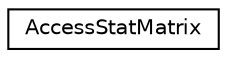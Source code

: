 digraph "Graphical Class Hierarchy"
{
 // LATEX_PDF_SIZE
  edge [fontname="Helvetica",fontsize="10",labelfontname="Helvetica",labelfontsize="10"];
  node [fontname="Helvetica",fontsize="10",shape=record];
  rankdir="LR";
  Node0 [label="AccessStatMatrix",height=0.2,width=0.4,color="black", fillcolor="white", style="filled",URL="$structAccessStatMatrix.html",tooltip="A histogram containing accesses and hops for (multicast, scatter) tuples."];
}
